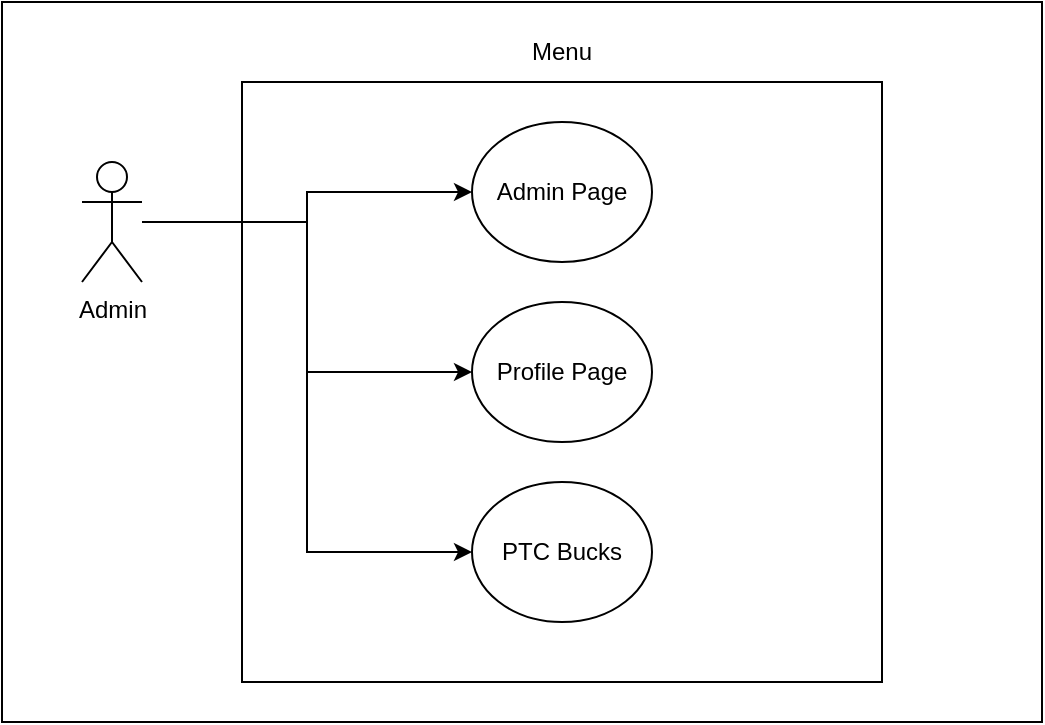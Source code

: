 <mxfile version="28.2.4">
  <diagram name="Page-1" id="V5HHT-GoB_55DoYzFB_H">
    <mxGraphModel dx="847" dy="510" grid="1" gridSize="10" guides="1" tooltips="1" connect="1" arrows="1" fold="1" page="1" pageScale="1" pageWidth="850" pageHeight="1100" math="0" shadow="0">
      <root>
        <mxCell id="0" />
        <mxCell id="1" parent="0" />
        <mxCell id="55epCGI0l-T9vznoedMa-1" value="" style="rounded=0;whiteSpace=wrap;html=1;" vertex="1" parent="1">
          <mxGeometry x="160" y="80" width="520" height="360" as="geometry" />
        </mxCell>
        <mxCell id="s0Tq6XbkMB9VPL9nppUV-2" value="" style="rounded=0;whiteSpace=wrap;html=1;" parent="1" vertex="1">
          <mxGeometry x="280" y="120" width="320" height="300" as="geometry" />
        </mxCell>
        <mxCell id="s0Tq6XbkMB9VPL9nppUV-8" style="edgeStyle=orthogonalEdgeStyle;rounded=0;orthogonalLoop=1;jettySize=auto;html=1;entryX=0;entryY=0.5;entryDx=0;entryDy=0;" parent="1" source="s0Tq6XbkMB9VPL9nppUV-1" target="s0Tq6XbkMB9VPL9nppUV-5" edge="1">
          <mxGeometry relative="1" as="geometry" />
        </mxCell>
        <mxCell id="s0Tq6XbkMB9VPL9nppUV-9" style="edgeStyle=orthogonalEdgeStyle;rounded=0;orthogonalLoop=1;jettySize=auto;html=1;entryX=0;entryY=0.5;entryDx=0;entryDy=0;" parent="1" source="s0Tq6XbkMB9VPL9nppUV-1" target="s0Tq6XbkMB9VPL9nppUV-6" edge="1">
          <mxGeometry relative="1" as="geometry" />
        </mxCell>
        <mxCell id="s0Tq6XbkMB9VPL9nppUV-10" style="edgeStyle=orthogonalEdgeStyle;rounded=0;orthogonalLoop=1;jettySize=auto;html=1;entryX=0;entryY=0.5;entryDx=0;entryDy=0;" parent="1" source="s0Tq6XbkMB9VPL9nppUV-1" target="s0Tq6XbkMB9VPL9nppUV-7" edge="1">
          <mxGeometry relative="1" as="geometry" />
        </mxCell>
        <mxCell id="s0Tq6XbkMB9VPL9nppUV-1" value="Admin" style="shape=umlActor;verticalLabelPosition=bottom;verticalAlign=top;html=1;outlineConnect=0;" parent="1" vertex="1">
          <mxGeometry x="200" y="160" width="30" height="60" as="geometry" />
        </mxCell>
        <mxCell id="s0Tq6XbkMB9VPL9nppUV-3" value="Menu" style="text;html=1;align=center;verticalAlign=middle;whiteSpace=wrap;rounded=0;" parent="1" vertex="1">
          <mxGeometry x="410" y="90" width="60" height="30" as="geometry" />
        </mxCell>
        <mxCell id="s0Tq6XbkMB9VPL9nppUV-5" value="Admin Page" style="ellipse;whiteSpace=wrap;html=1;" parent="1" vertex="1">
          <mxGeometry x="395" y="140" width="90" height="70" as="geometry" />
        </mxCell>
        <mxCell id="s0Tq6XbkMB9VPL9nppUV-6" value="Profile Page" style="ellipse;whiteSpace=wrap;html=1;" parent="1" vertex="1">
          <mxGeometry x="395" y="230" width="90" height="70" as="geometry" />
        </mxCell>
        <mxCell id="s0Tq6XbkMB9VPL9nppUV-7" value="PTC Bucks" style="ellipse;whiteSpace=wrap;html=1;" parent="1" vertex="1">
          <mxGeometry x="395" y="320" width="90" height="70" as="geometry" />
        </mxCell>
      </root>
    </mxGraphModel>
  </diagram>
</mxfile>
